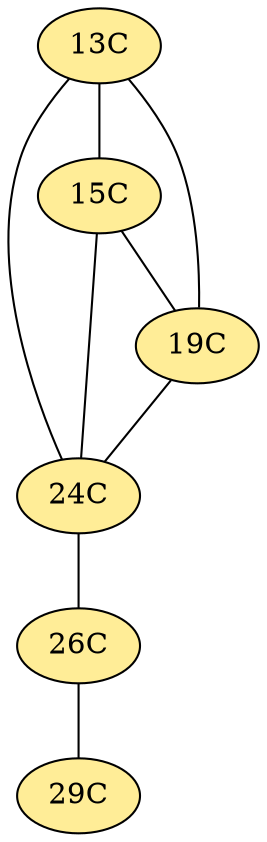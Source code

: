 // The Round Table
graph {
	"13C" [fillcolor="#FFED97" style=radial]
	"24C" [fillcolor="#FFED97" style=radial]
	"13C" -- "24C" [penwidth=1]
	"13C" [fillcolor="#FFED97" style=radial]
	"15C" [fillcolor="#FFED97" style=radial]
	"13C" -- "15C" [penwidth=1]
	"13C" [fillcolor="#FFED97" style=radial]
	"19C" [fillcolor="#FFED97" style=radial]
	"13C" -- "19C" [penwidth=1]
	"15C" [fillcolor="#FFED97" style=radial]
	"24C" [fillcolor="#FFED97" style=radial]
	"15C" -- "24C" [penwidth=1]
	"15C" [fillcolor="#FFED97" style=radial]
	"19C" [fillcolor="#FFED97" style=radial]
	"15C" -- "19C" [penwidth=1]
	"19C" [fillcolor="#FFED97" style=radial]
	"24C" [fillcolor="#FFED97" style=radial]
	"19C" -- "24C" [penwidth=1]
	"24C" [fillcolor="#FFED97" style=radial]
	"26C" [fillcolor="#FFED97" style=radial]
	"24C" -- "26C" [penwidth=1]
	"26C" [fillcolor="#FFED97" style=radial]
	"29C" [fillcolor="#FFED97" style=radial]
	"26C" -- "29C" [penwidth=1]
}

